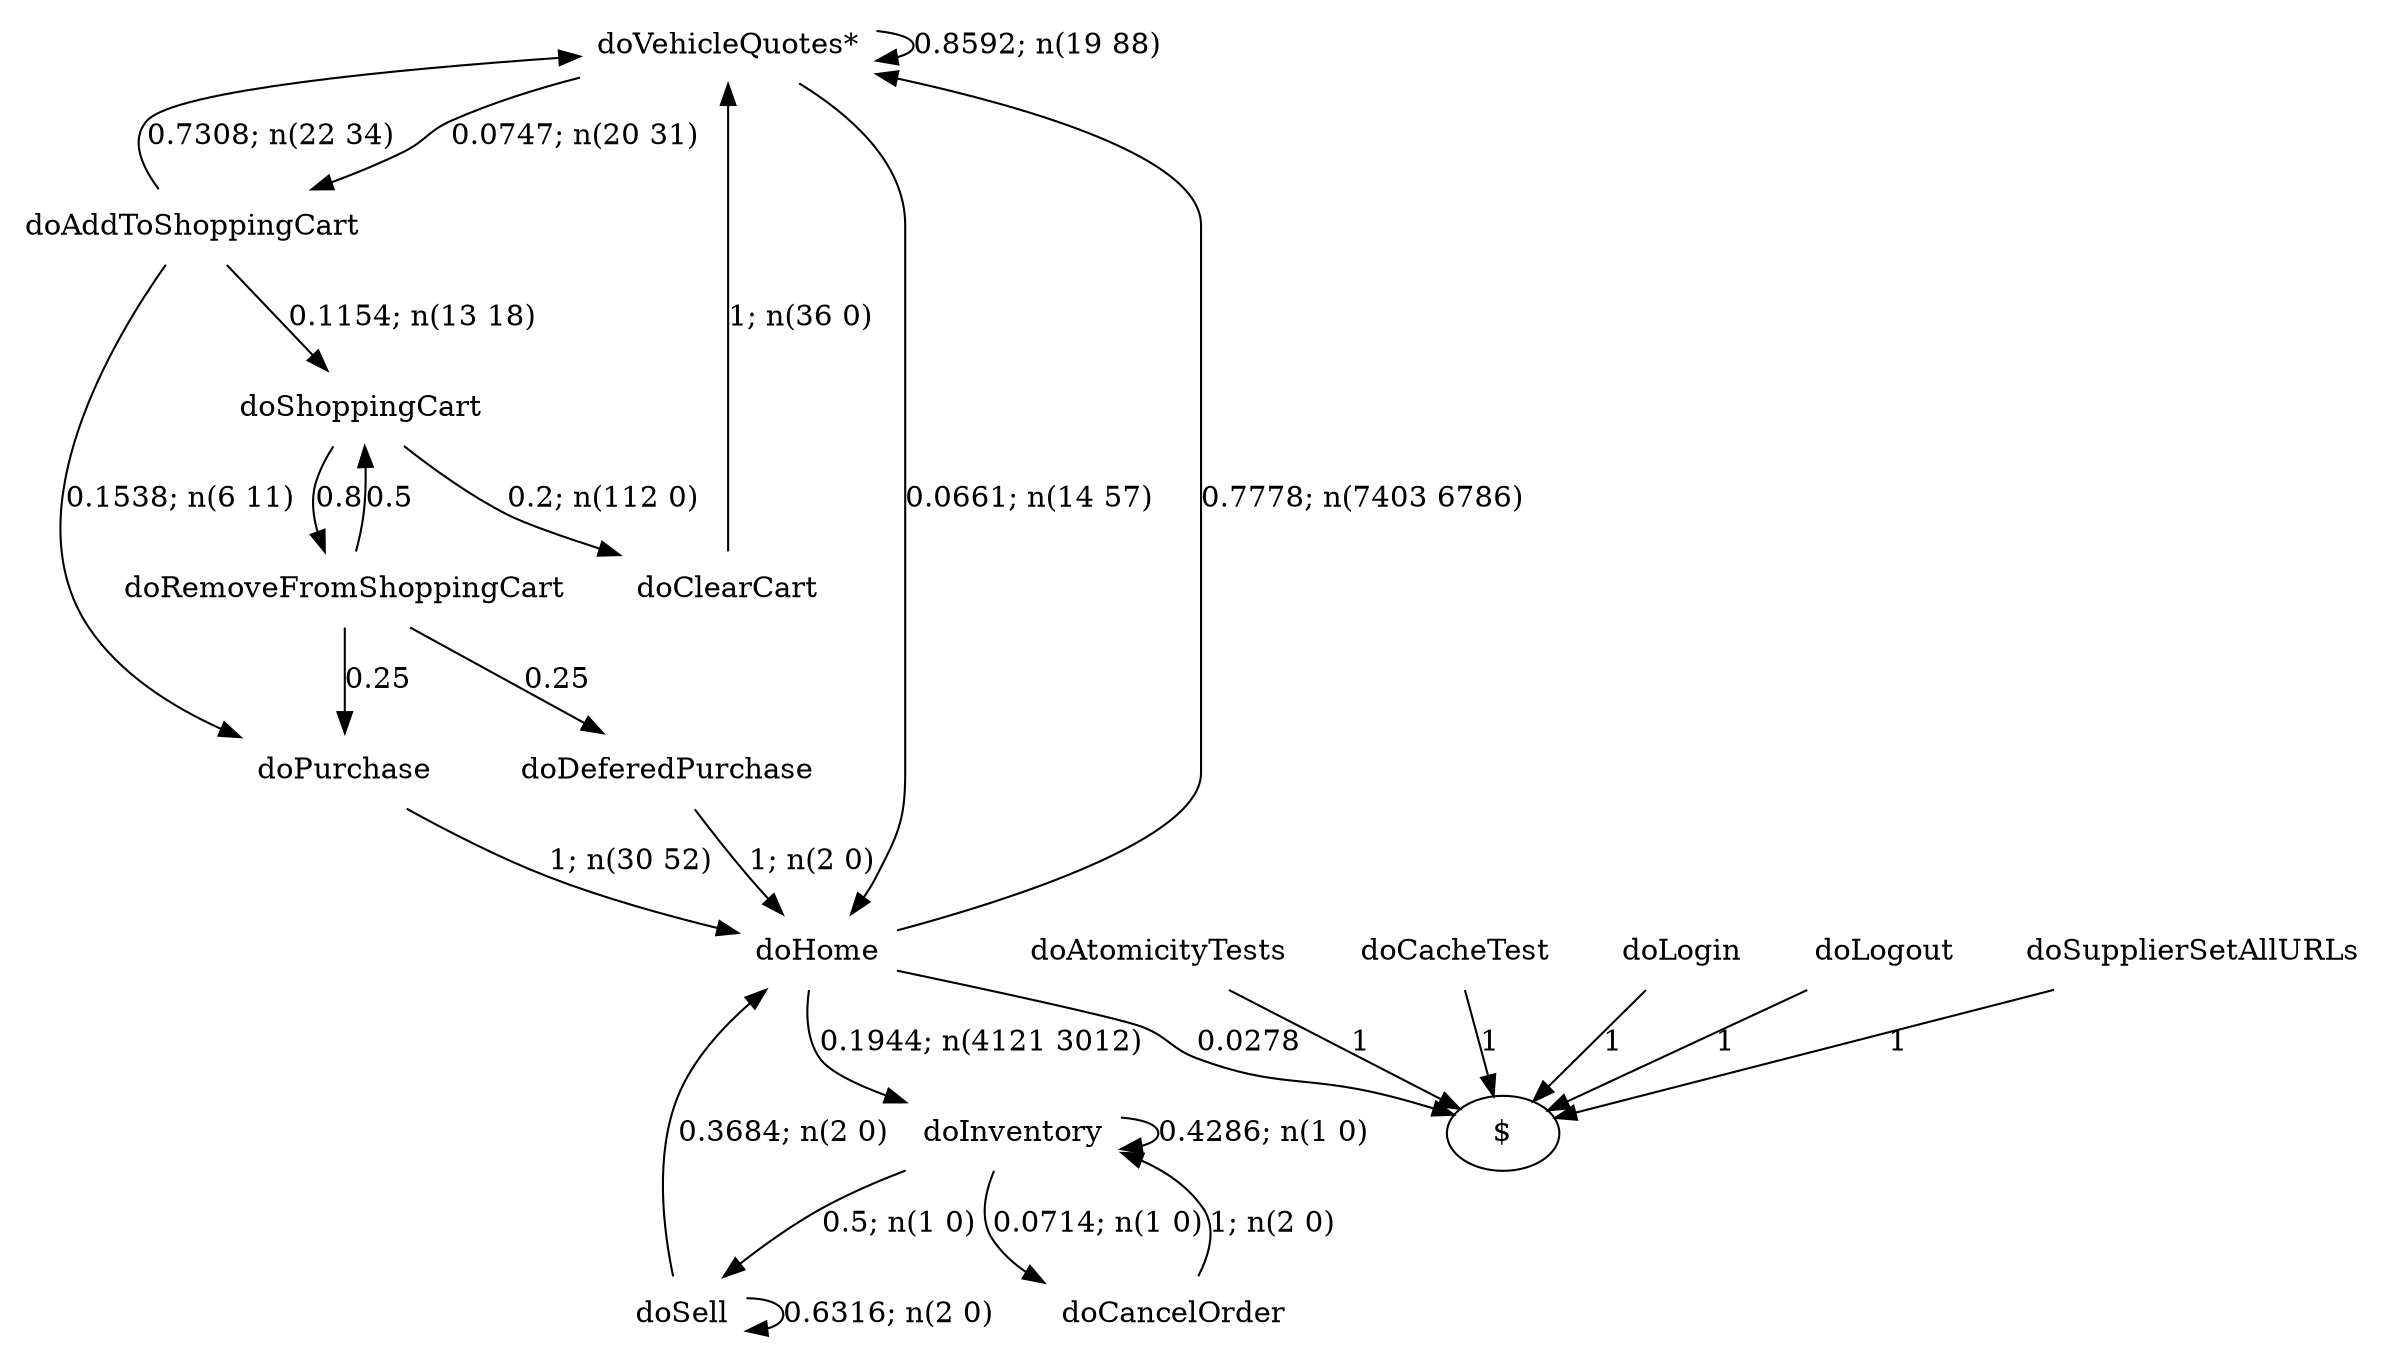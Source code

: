 digraph G {"doVehicleQuotes*" [label="doVehicleQuotes*",shape=none];"doSupplierSetAllURLs" [label="doSupplierSetAllURLs",shape=none];"doAtomicityTests" [label="doAtomicityTests",shape=none];"doCacheTest" [label="doCacheTest",shape=none];"doLogin" [label="doLogin",shape=none];"doAddToShoppingCart" [label="doAddToShoppingCart",shape=none];"doDeferedPurchase" [label="doDeferedPurchase",shape=none];"doHome" [label="doHome",shape=none];"doShoppingCart" [label="doShoppingCart",shape=none];"doClearCart" [label="doClearCart",shape=none];"doPurchase" [label="doPurchase",shape=none];"doInventory" [label="doInventory",shape=none];"doSell" [label="doSell",shape=none];"doLogout" [label="doLogout",shape=none];"doCancelOrder" [label="doCancelOrder",shape=none];"doRemoveFromShoppingCart" [label="doRemoveFromShoppingCart",shape=none];"doVehicleQuotes*"->"doVehicleQuotes*" [style=solid,label="0.8592; n(19 88)"];"doVehicleQuotes*"->"doAddToShoppingCart" [style=solid,label="0.0747; n(20 31)"];"doVehicleQuotes*"->"doHome" [style=solid,label="0.0661; n(14 57)"];"doSupplierSetAllURLs"->"$" [style=solid,label="1"];"doAtomicityTests"->"$" [style=solid,label="1"];"doCacheTest"->"$" [style=solid,label="1"];"doLogin"->"$" [style=solid,label="1"];"doAddToShoppingCart"->"doVehicleQuotes*" [style=solid,label="0.7308; n(22 34)"];"doAddToShoppingCart"->"doShoppingCart" [style=solid,label="0.1154; n(13 18)"];"doAddToShoppingCart"->"doPurchase" [style=solid,label="0.1538; n(6 11)"];"doDeferedPurchase"->"doHome" [style=solid,label="1; n(2 0)"];"doHome"->"doVehicleQuotes*" [style=solid,label="0.7778; n(7403 6786)"];"doHome"->"doInventory" [style=solid,label="0.1944; n(4121 3012)"];"doHome"->"$" [style=solid,label="0.0278"];"doShoppingCart"->"doClearCart" [style=solid,label="0.2; n(112 0)"];"doShoppingCart"->"doRemoveFromShoppingCart" [style=solid,label="0.8"];"doClearCart"->"doVehicleQuotes*" [style=solid,label="1; n(36 0)"];"doPurchase"->"doHome" [style=solid,label="1; n(30 52)"];"doInventory"->"doInventory" [style=solid,label="0.4286; n(1 0)"];"doInventory"->"doSell" [style=solid,label="0.5; n(1 0)"];"doInventory"->"doCancelOrder" [style=solid,label="0.0714; n(1 0)"];"doSell"->"doHome" [style=solid,label="0.3684; n(2 0)"];"doSell"->"doSell" [style=solid,label="0.6316; n(2 0)"];"doLogout"->"$" [style=solid,label="1"];"doCancelOrder"->"doInventory" [style=solid,label="1; n(2 0)"];"doRemoveFromShoppingCart"->"doDeferedPurchase" [style=solid,label="0.25"];"doRemoveFromShoppingCart"->"doShoppingCart" [style=solid,label="0.5"];"doRemoveFromShoppingCart"->"doPurchase" [style=solid,label="0.25"];}